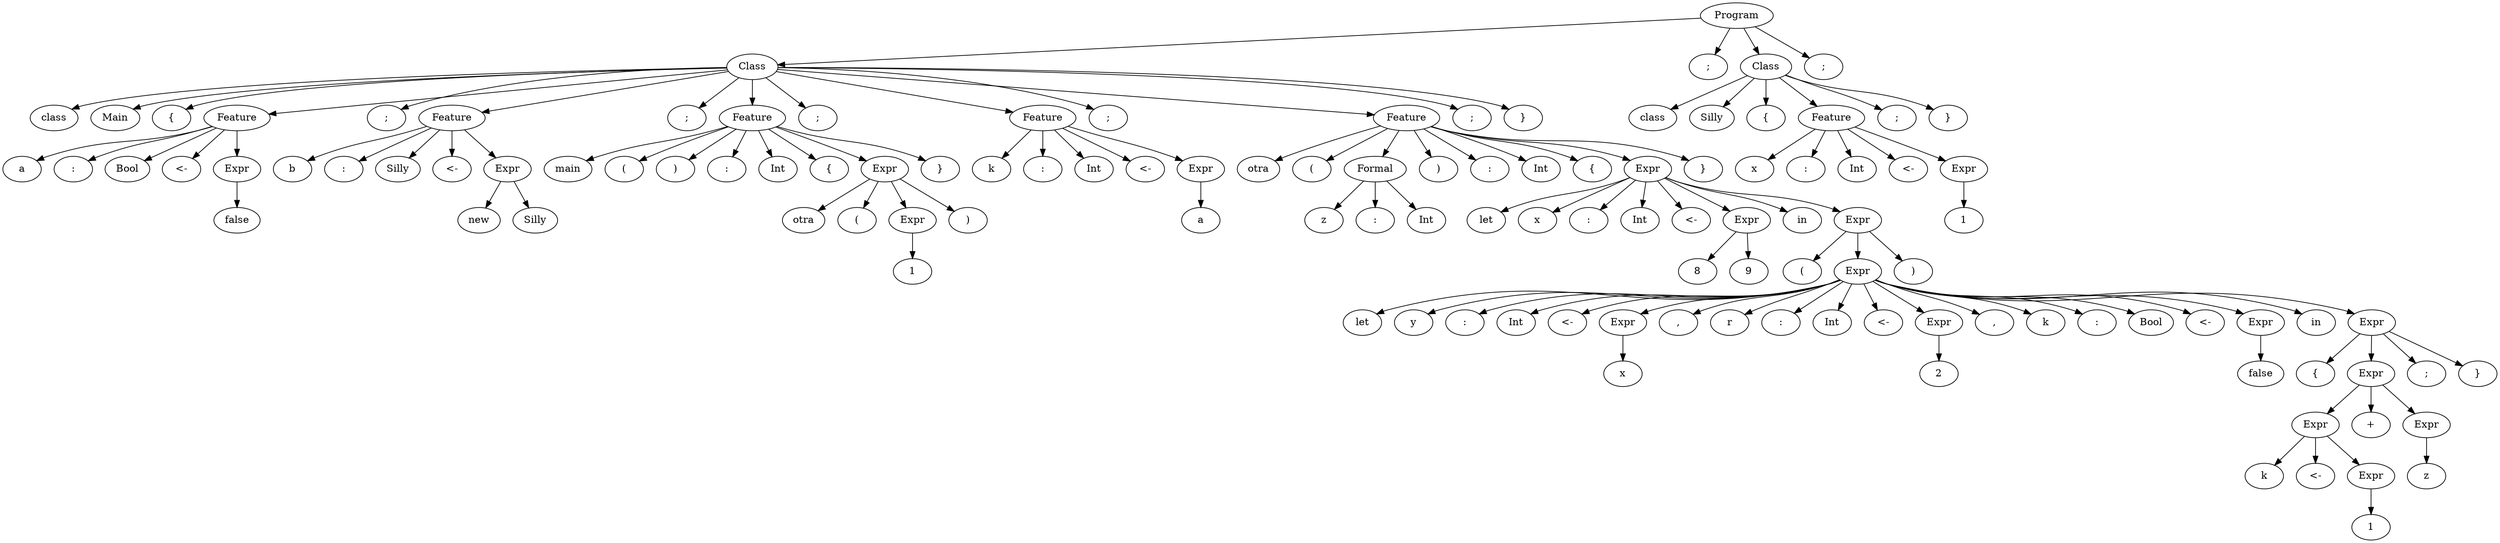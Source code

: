 digraph {
	0 [label=Program]
	0 -> 1
	1 [label=Class]
	1 -> 2
	2 [label=class]
	1 -> 3
	3 [label=Main]
	1 -> 4
	4 [label="{"]
	1 -> 5
	5 [label=Feature]
	5 -> 6
	6 [label=a]
	5 -> 7
	7 [label=":"]
	5 -> 8
	8 [label=Bool]
	5 -> 9
	9 [label="<-"]
	5 -> 10
	10 [label=Expr]
	10 -> 11
	11 [label=false]
	1 -> 12
	12 [label=";"]
	1 -> 13
	13 [label=Feature]
	13 -> 14
	14 [label=b]
	13 -> 15
	15 [label=":"]
	13 -> 16
	16 [label=Silly]
	13 -> 17
	17 [label="<-"]
	13 -> 18
	18 [label=Expr]
	18 -> 19
	19 [label=new]
	18 -> 20
	20 [label=Silly]
	1 -> 21
	21 [label=";"]
	1 -> 22
	22 [label=Feature]
	22 -> 23
	23 [label=main]
	22 -> 24
	24 [label="("]
	22 -> 25
	25 [label=")"]
	22 -> 26
	26 [label=":"]
	22 -> 27
	27 [label=Int]
	22 -> 28
	28 [label="{"]
	22 -> 29
	29 [label=Expr]
	29 -> 30
	30 [label=otra]
	29 -> 31
	31 [label="("]
	29 -> 32
	32 [label=Expr]
	32 -> 33
	33 [label=1]
	29 -> 34
	34 [label=")"]
	22 -> 35
	35 [label="}"]
	1 -> 36
	36 [label=";"]
	1 -> 37
	37 [label=Feature]
	37 -> 38
	38 [label=k]
	37 -> 39
	39 [label=":"]
	37 -> 40
	40 [label=Int]
	37 -> 41
	41 [label="<-"]
	37 -> 42
	42 [label=Expr]
	42 -> 43
	43 [label=a]
	1 -> 44
	44 [label=";"]
	1 -> 45
	45 [label=Feature]
	45 -> 46
	46 [label=otra]
	45 -> 47
	47 [label="("]
	45 -> 48
	48 [label=Formal]
	48 -> 49
	49 [label=z]
	48 -> 50
	50 [label=":"]
	48 -> 51
	51 [label=Int]
	45 -> 52
	52 [label=")"]
	45 -> 53
	53 [label=":"]
	45 -> 54
	54 [label=Int]
	45 -> 55
	55 [label="{"]
	45 -> 56
	56 [label=Expr]
	56 -> 57
	57 [label=let]
	56 -> 58
	58 [label=x]
	56 -> 59
	59 [label=":"]
	56 -> 60
	60 [label=Int]
	56 -> 61
	61 [label="<-"]
	56 -> 62
	62 [label=Expr]
	62 -> 63
	63 [label=8]
	62 -> 64
	64 [label=9]
	56 -> 65
	65 [label=in]
	56 -> 66
	66 [label=Expr]
	66 -> 67
	67 [label="("]
	66 -> 68
	68 [label=Expr]
	68 -> 69
	69 [label=let]
	68 -> 70
	70 [label=y]
	68 -> 71
	71 [label=":"]
	68 -> 72
	72 [label=Int]
	68 -> 73
	73 [label="<-"]
	68 -> 74
	74 [label=Expr]
	74 -> 75
	75 [label=x]
	68 -> 76
	76 [label=","]
	68 -> 77
	77 [label=r]
	68 -> 78
	78 [label=":"]
	68 -> 79
	79 [label=Int]
	68 -> 80
	80 [label="<-"]
	68 -> 81
	81 [label=Expr]
	81 -> 82
	82 [label=2]
	68 -> 83
	83 [label=","]
	68 -> 84
	84 [label=k]
	68 -> 85
	85 [label=":"]
	68 -> 86
	86 [label=Bool]
	68 -> 87
	87 [label="<-"]
	68 -> 88
	88 [label=Expr]
	88 -> 89
	89 [label=false]
	68 -> 90
	90 [label=in]
	68 -> 91
	91 [label=Expr]
	91 -> 92
	92 [label="{"]
	91 -> 93
	93 [label=Expr]
	93 -> 94
	94 [label=Expr]
	94 -> 95
	95 [label=k]
	94 -> 96
	96 [label="<-"]
	94 -> 97
	97 [label=Expr]
	97 -> 98
	98 [label=1]
	93 -> 99
	99 [label="+"]
	93 -> 100
	100 [label=Expr]
	100 -> 101
	101 [label=z]
	91 -> 102
	102 [label=";"]
	91 -> 103
	103 [label="}"]
	66 -> 104
	104 [label=")"]
	45 -> 105
	105 [label="}"]
	1 -> 106
	106 [label=";"]
	1 -> 107
	107 [label="}"]
	0 -> 108
	108 [label=";"]
	0 -> 109
	109 [label=Class]
	109 -> 110
	110 [label=class]
	109 -> 111
	111 [label=Silly]
	109 -> 112
	112 [label="{"]
	109 -> 113
	113 [label=Feature]
	113 -> 114
	114 [label=x]
	113 -> 115
	115 [label=":"]
	113 -> 116
	116 [label=Int]
	113 -> 117
	117 [label="<-"]
	113 -> 118
	118 [label=Expr]
	118 -> 119
	119 [label=1]
	109 -> 120
	120 [label=";"]
	109 -> 121
	121 [label="}"]
	0 -> 122
	122 [label=";"]
}
